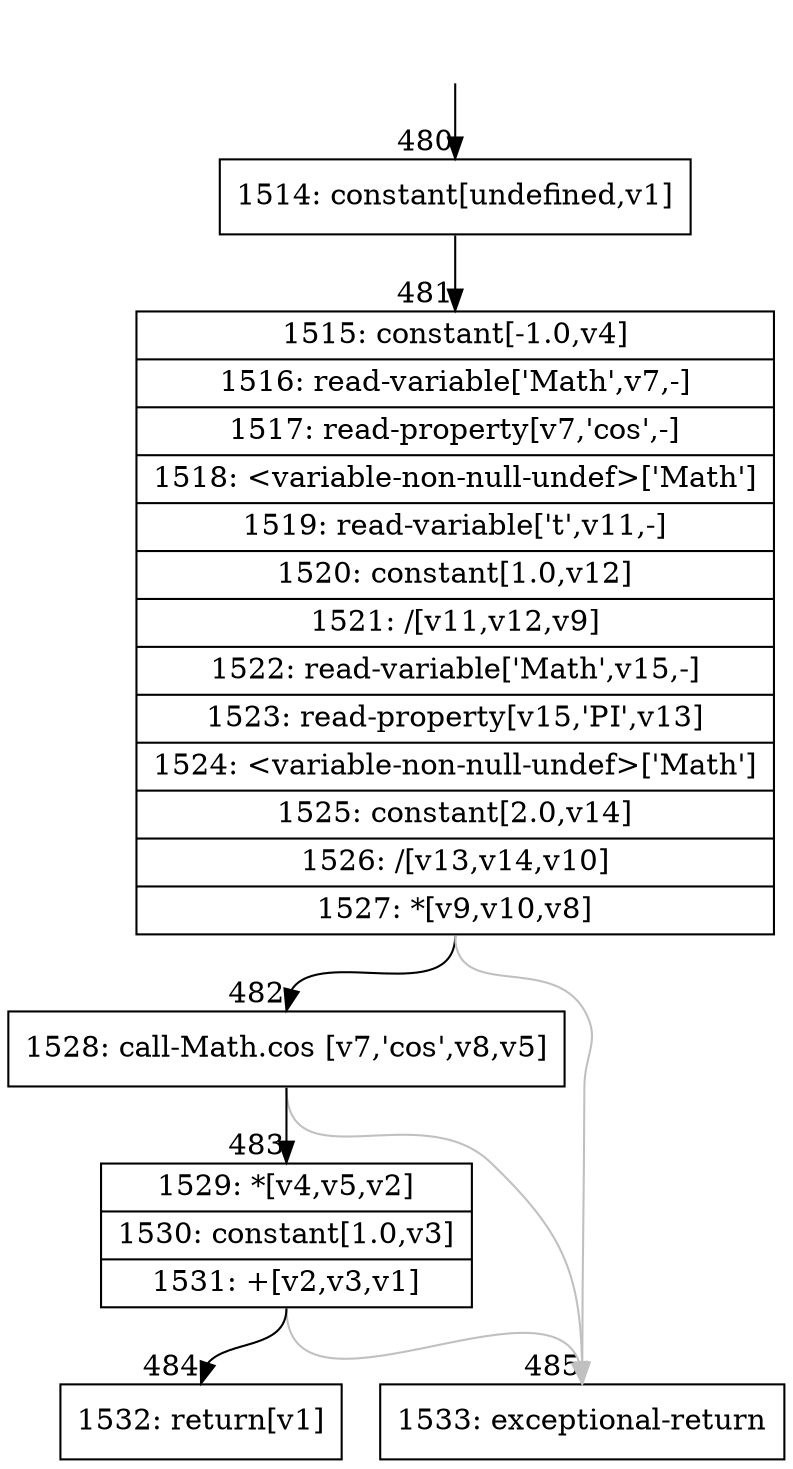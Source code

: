 digraph {
rankdir="TD"
BB_entry53[shape=none,label=""];
BB_entry53 -> BB480 [tailport=s, headport=n, headlabel="    480"]
BB480 [shape=record label="{1514: constant[undefined,v1]}" ] 
BB480 -> BB481 [tailport=s, headport=n, headlabel="      481"]
BB481 [shape=record label="{1515: constant[-1.0,v4]|1516: read-variable['Math',v7,-]|1517: read-property[v7,'cos',-]|1518: \<variable-non-null-undef\>['Math']|1519: read-variable['t',v11,-]|1520: constant[1.0,v12]|1521: /[v11,v12,v9]|1522: read-variable['Math',v15,-]|1523: read-property[v15,'PI',v13]|1524: \<variable-non-null-undef\>['Math']|1525: constant[2.0,v14]|1526: /[v13,v14,v10]|1527: *[v9,v10,v8]}" ] 
BB481 -> BB482 [tailport=s, headport=n, headlabel="      482"]
BB481 -> BB485 [tailport=s, headport=n, color=gray, headlabel="      485"]
BB482 [shape=record label="{1528: call-Math.cos [v7,'cos',v8,v5]}" ] 
BB482 -> BB483 [tailport=s, headport=n, headlabel="      483"]
BB482 -> BB485 [tailport=s, headport=n, color=gray]
BB483 [shape=record label="{1529: *[v4,v5,v2]|1530: constant[1.0,v3]|1531: +[v2,v3,v1]}" ] 
BB483 -> BB484 [tailport=s, headport=n, headlabel="      484"]
BB483 -> BB485 [tailport=s, headport=n, color=gray]
BB484 [shape=record label="{1532: return[v1]}" ] 
BB485 [shape=record label="{1533: exceptional-return}" ] 
//#$~ 563
}
